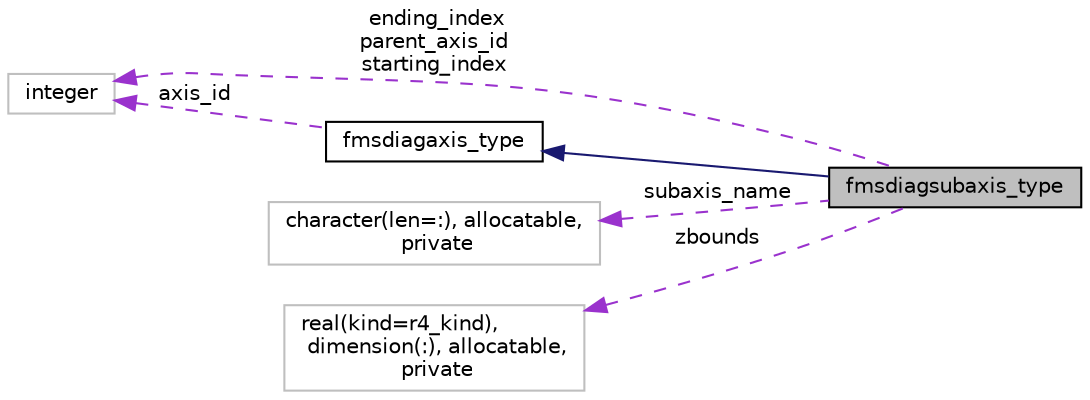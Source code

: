 digraph "fmsdiagsubaxis_type"
{
 // INTERACTIVE_SVG=YES
 // LATEX_PDF_SIZE
  edge [fontname="Helvetica",fontsize="10",labelfontname="Helvetica",labelfontsize="10"];
  node [fontname="Helvetica",fontsize="10",shape=record];
  rankdir="LR";
  Node1 [label="fmsdiagsubaxis_type",height=0.2,width=0.4,color="black", fillcolor="grey75", style="filled", fontcolor="black",tooltip="Type to hold the subaxis."];
  Node2 -> Node1 [dir="back",color="midnightblue",fontsize="10",style="solid",fontname="Helvetica"];
  Node2 [label="fmsdiagaxis_type",height=0.2,width=0.4,color="black", fillcolor="white", style="filled",URL="$structfms__diag__axis__object__mod_1_1fmsdiagaxis__type.html",tooltip="Type to hold the diagnostic axis description."];
  Node3 -> Node2 [dir="back",color="darkorchid3",fontsize="10",style="dashed",label=" axis_id" ,fontname="Helvetica"];
  Node3 [label="integer",height=0.2,width=0.4,color="grey75", fillcolor="white", style="filled",tooltip=" "];
  Node4 -> Node1 [dir="back",color="darkorchid3",fontsize="10",style="dashed",label=" subaxis_name" ,fontname="Helvetica"];
  Node4 [label="character(len=:), allocatable,\l private",height=0.2,width=0.4,color="grey75", fillcolor="white", style="filled",tooltip=" "];
  Node5 -> Node1 [dir="back",color="darkorchid3",fontsize="10",style="dashed",label=" zbounds" ,fontname="Helvetica"];
  Node5 [label="real(kind=r4_kind),\l dimension(:), allocatable,\l private",height=0.2,width=0.4,color="grey75", fillcolor="white", style="filled",tooltip=" "];
  Node3 -> Node1 [dir="back",color="darkorchid3",fontsize="10",style="dashed",label=" ending_index\nparent_axis_id\nstarting_index" ,fontname="Helvetica"];
}
